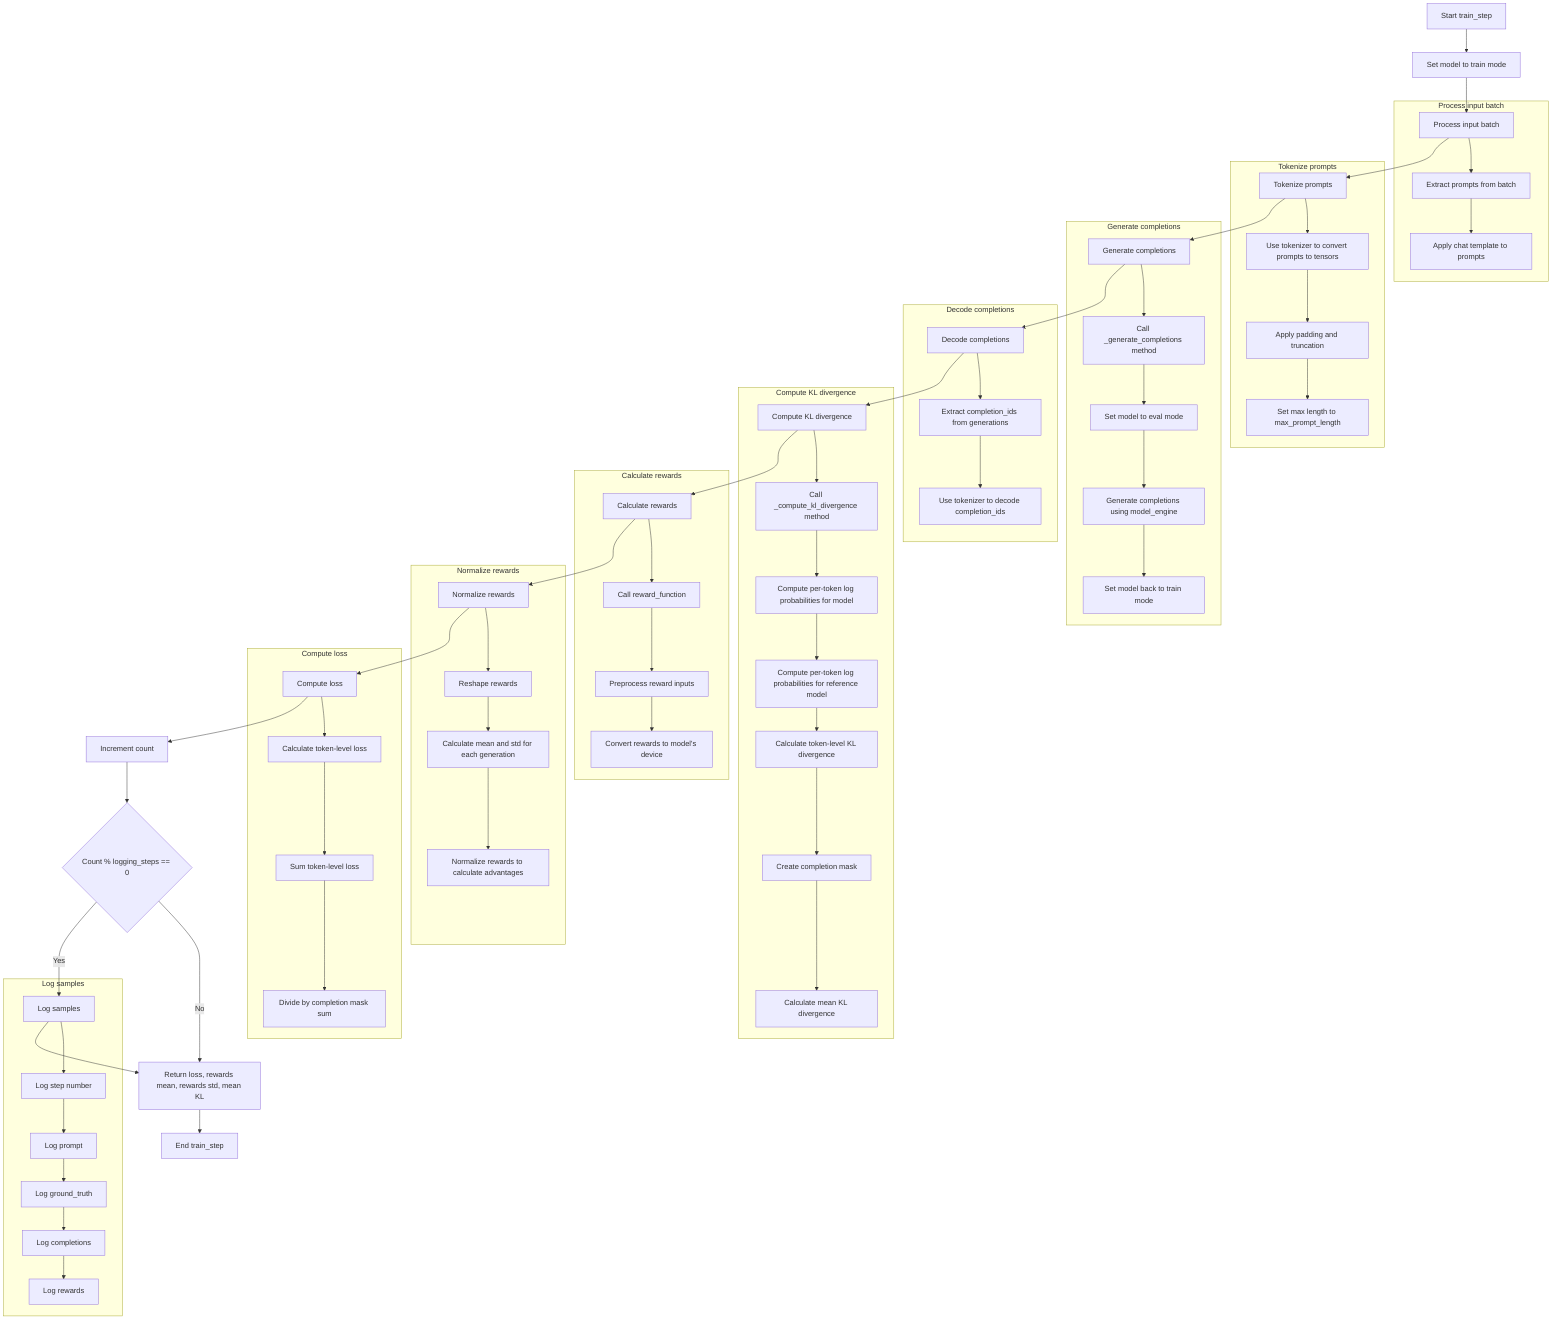 graph TD
    A[Start train_step] --> B[Set model to train mode]
    B --> C[Process input batch]
    C --> D[Tokenize prompts]
    D --> E[Generate completions]
    E --> F[Decode completions]
    F --> G[Compute KL divergence]
    G --> H[Calculate rewards]
    H --> I[Normalize rewards]
    I --> J[Compute loss]
    J --> K[Increment count]

    K --> L{Count % logging_steps == 0}
    L --> |Yes| M[Log samples]
    L --> |No| N[Return loss, rewards mean, rewards std, mean KL]
    M --> N

    N --> O[End train_step]

    subgraph "Process input batch"
        C1[Extract prompts from batch]
        C2[Apply chat template to prompts]
        C --> C1 --> C2
    end

    subgraph "Tokenize prompts"
        D1[Use tokenizer to convert prompts to tensors]
        D2[Apply padding and truncation]
        D3[Set max length to max_prompt_length]
        D --> D1 --> D2 --> D3
    end

    subgraph "Generate completions"
        E1[Call _generate_completions method]
        E2[Set model to eval mode]
        E3[Generate completions using model_engine]
        E4[Set model back to train mode]
        E --> E1 --> E2 --> E3 --> E4
    end

    subgraph "Decode completions"
        F1[Extract completion_ids from generations]
        F2[Use tokenizer to decode completion_ids]
        F --> F1 --> F2
    end

    subgraph "Compute KL divergence"
        G1[Call _compute_kl_divergence method]
        G2[Compute per-token log probabilities for model]
        G3[Compute per-token log probabilities for reference model]
        G4[Calculate token-level KL divergence]
        G5[Create completion mask]
        G6[Calculate mean KL divergence]
        G --> G1 --> G2 --> G3 --> G4 --> G5 --> G6
    end

    subgraph "Calculate rewards"
        H1[Call reward_function]
        H2[Preprocess reward inputs]
        H3[Convert rewards to model's device]
        H --> H1 --> H2 --> H3
    end

    subgraph "Normalize rewards"
        I1[Reshape rewards]
        I2[Calculate mean and std for each generation]
        I3[Normalize rewards to calculate advantages]
        I --> I1 --> I2 --> I3
    end

    subgraph "Compute loss"
        J1[Calculate token-level loss]
        J2[Sum token-level loss]
        J3[Divide by completion mask sum]
        J --> J1 --> J2 --> J3
    end

    subgraph "Log samples"
        K1[Log step number]
        K2[Log prompt]
        K3[Log ground_truth]
        K4[Log completions]
        K5[Log rewards]
        M --> K1 --> K2 --> K3 --> K4 --> K5
    end